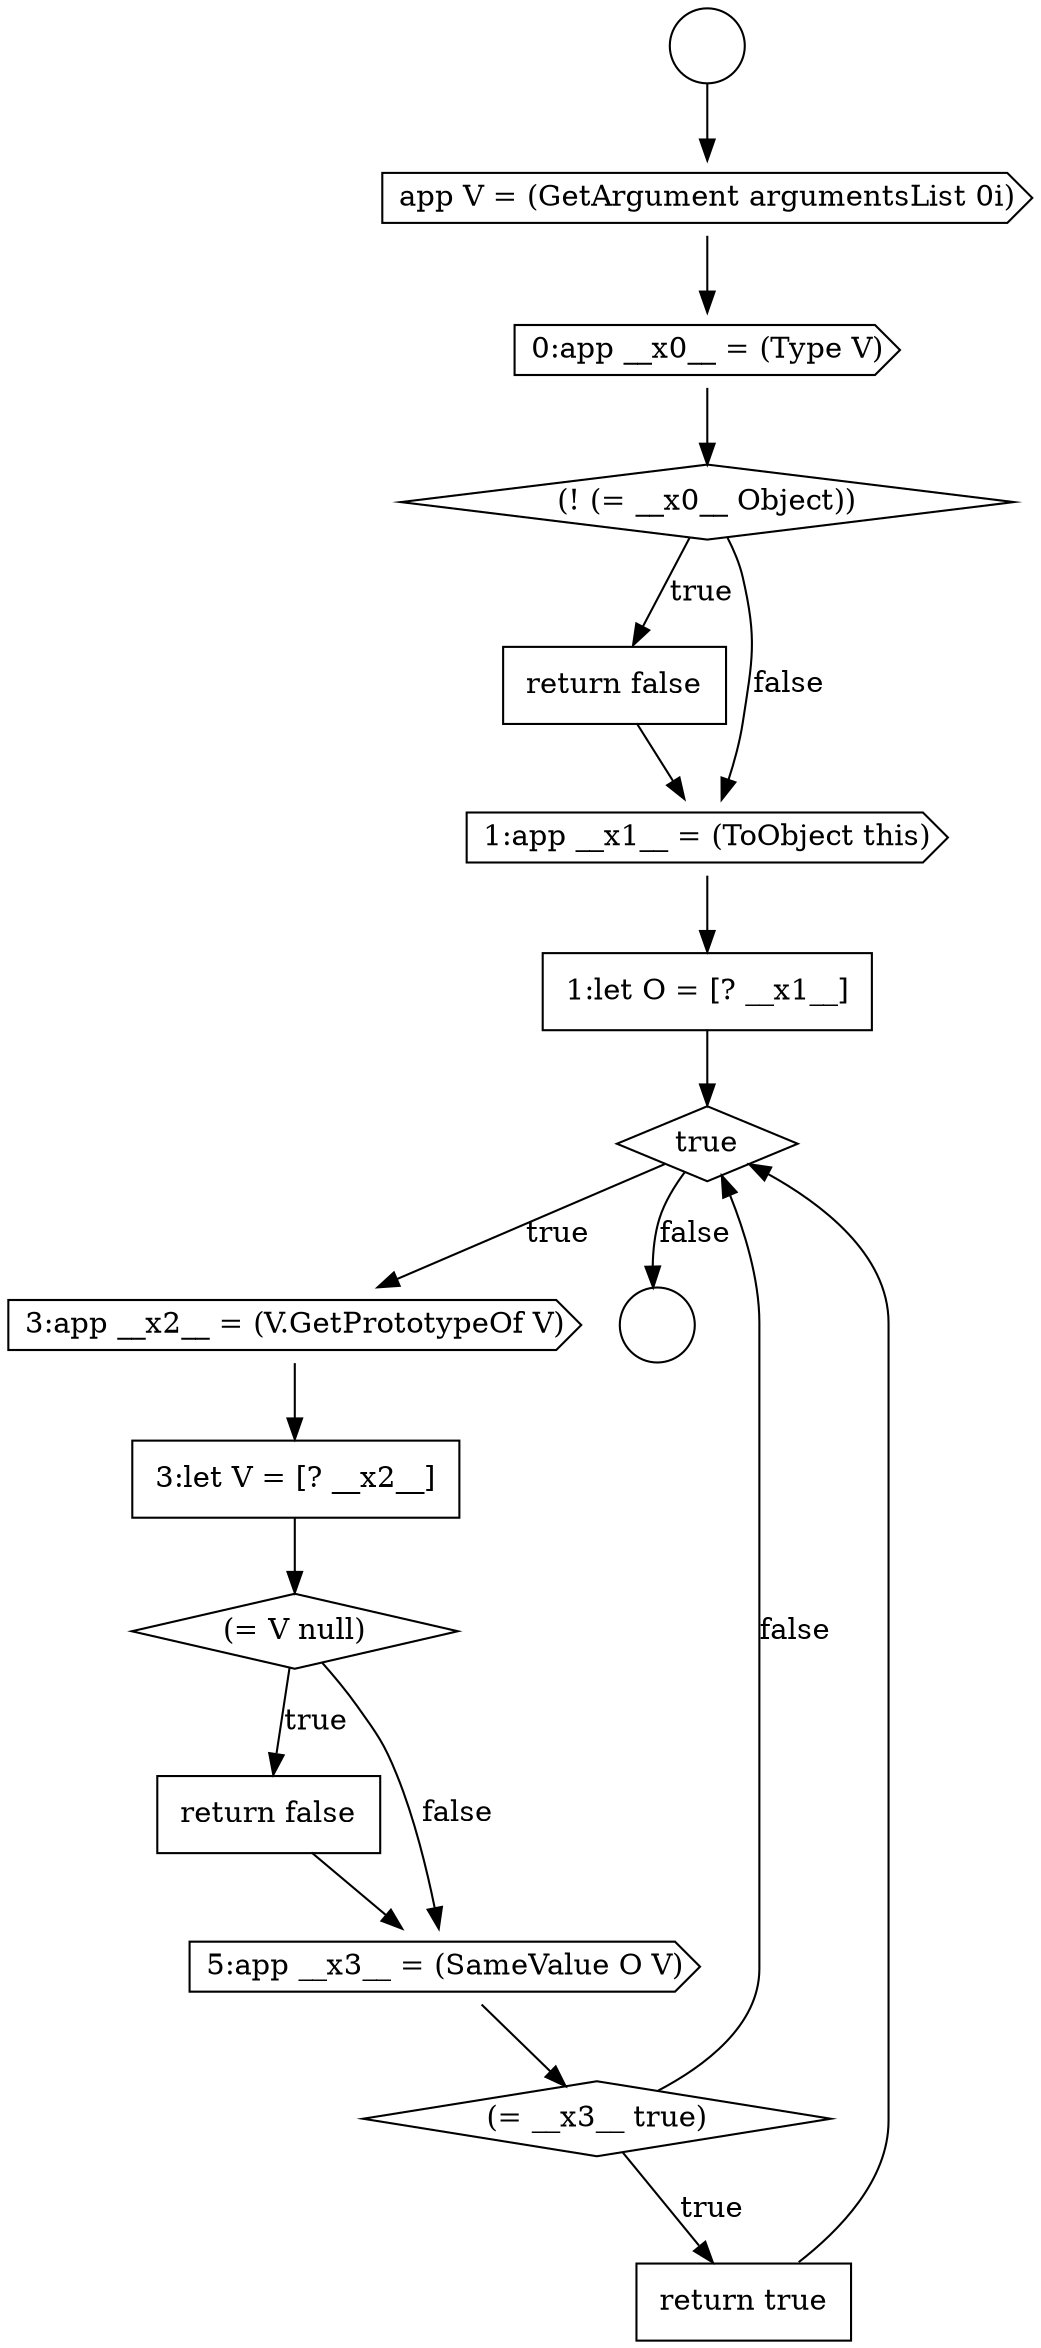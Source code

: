 digraph {
  node11756 [shape=diamond, label=<<font color="black">true</font>> color="black" fillcolor="white" style=filled]
  node11760 [shape=none, margin=0, label=<<font color="black">
    <table border="0" cellborder="1" cellspacing="0" cellpadding="10">
      <tr><td align="left">return false</td></tr>
    </table>
  </font>> color="black" fillcolor="white" style=filled]
  node11748 [shape=circle label=" " color="black" fillcolor="white" style=filled]
  node11751 [shape=cds, label=<<font color="black">0:app __x0__ = (Type V)</font>> color="black" fillcolor="white" style=filled]
  node11762 [shape=diamond, label=<<font color="black">(= __x3__ true)</font>> color="black" fillcolor="white" style=filled]
  node11757 [shape=cds, label=<<font color="black">3:app __x2__ = (V.GetPrototypeOf V)</font>> color="black" fillcolor="white" style=filled]
  node11750 [shape=cds, label=<<font color="black">app V = (GetArgument argumentsList 0i)</font>> color="black" fillcolor="white" style=filled]
  node11761 [shape=cds, label=<<font color="black">5:app __x3__ = (SameValue O V)</font>> color="black" fillcolor="white" style=filled]
  node11758 [shape=none, margin=0, label=<<font color="black">
    <table border="0" cellborder="1" cellspacing="0" cellpadding="10">
      <tr><td align="left">3:let V = [? __x2__]</td></tr>
    </table>
  </font>> color="black" fillcolor="white" style=filled]
  node11753 [shape=none, margin=0, label=<<font color="black">
    <table border="0" cellborder="1" cellspacing="0" cellpadding="10">
      <tr><td align="left">return false</td></tr>
    </table>
  </font>> color="black" fillcolor="white" style=filled]
  node11749 [shape=circle label=" " color="black" fillcolor="white" style=filled]
  node11755 [shape=none, margin=0, label=<<font color="black">
    <table border="0" cellborder="1" cellspacing="0" cellpadding="10">
      <tr><td align="left">1:let O = [? __x1__]</td></tr>
    </table>
  </font>> color="black" fillcolor="white" style=filled]
  node11759 [shape=diamond, label=<<font color="black">(= V null)</font>> color="black" fillcolor="white" style=filled]
  node11754 [shape=cds, label=<<font color="black">1:app __x1__ = (ToObject this)</font>> color="black" fillcolor="white" style=filled]
  node11752 [shape=diamond, label=<<font color="black">(! (= __x0__ Object))</font>> color="black" fillcolor="white" style=filled]
  node11763 [shape=none, margin=0, label=<<font color="black">
    <table border="0" cellborder="1" cellspacing="0" cellpadding="10">
      <tr><td align="left">return true</td></tr>
    </table>
  </font>> color="black" fillcolor="white" style=filled]
  node11755 -> node11756 [ color="black"]
  node11758 -> node11759 [ color="black"]
  node11751 -> node11752 [ color="black"]
  node11763 -> node11756 [ color="black"]
  node11754 -> node11755 [ color="black"]
  node11750 -> node11751 [ color="black"]
  node11757 -> node11758 [ color="black"]
  node11753 -> node11754 [ color="black"]
  node11759 -> node11760 [label=<<font color="black">true</font>> color="black"]
  node11759 -> node11761 [label=<<font color="black">false</font>> color="black"]
  node11762 -> node11763 [label=<<font color="black">true</font>> color="black"]
  node11762 -> node11756 [label=<<font color="black">false</font>> color="black"]
  node11761 -> node11762 [ color="black"]
  node11748 -> node11750 [ color="black"]
  node11756 -> node11757 [label=<<font color="black">true</font>> color="black"]
  node11756 -> node11749 [label=<<font color="black">false</font>> color="black"]
  node11752 -> node11753 [label=<<font color="black">true</font>> color="black"]
  node11752 -> node11754 [label=<<font color="black">false</font>> color="black"]
  node11760 -> node11761 [ color="black"]
}
